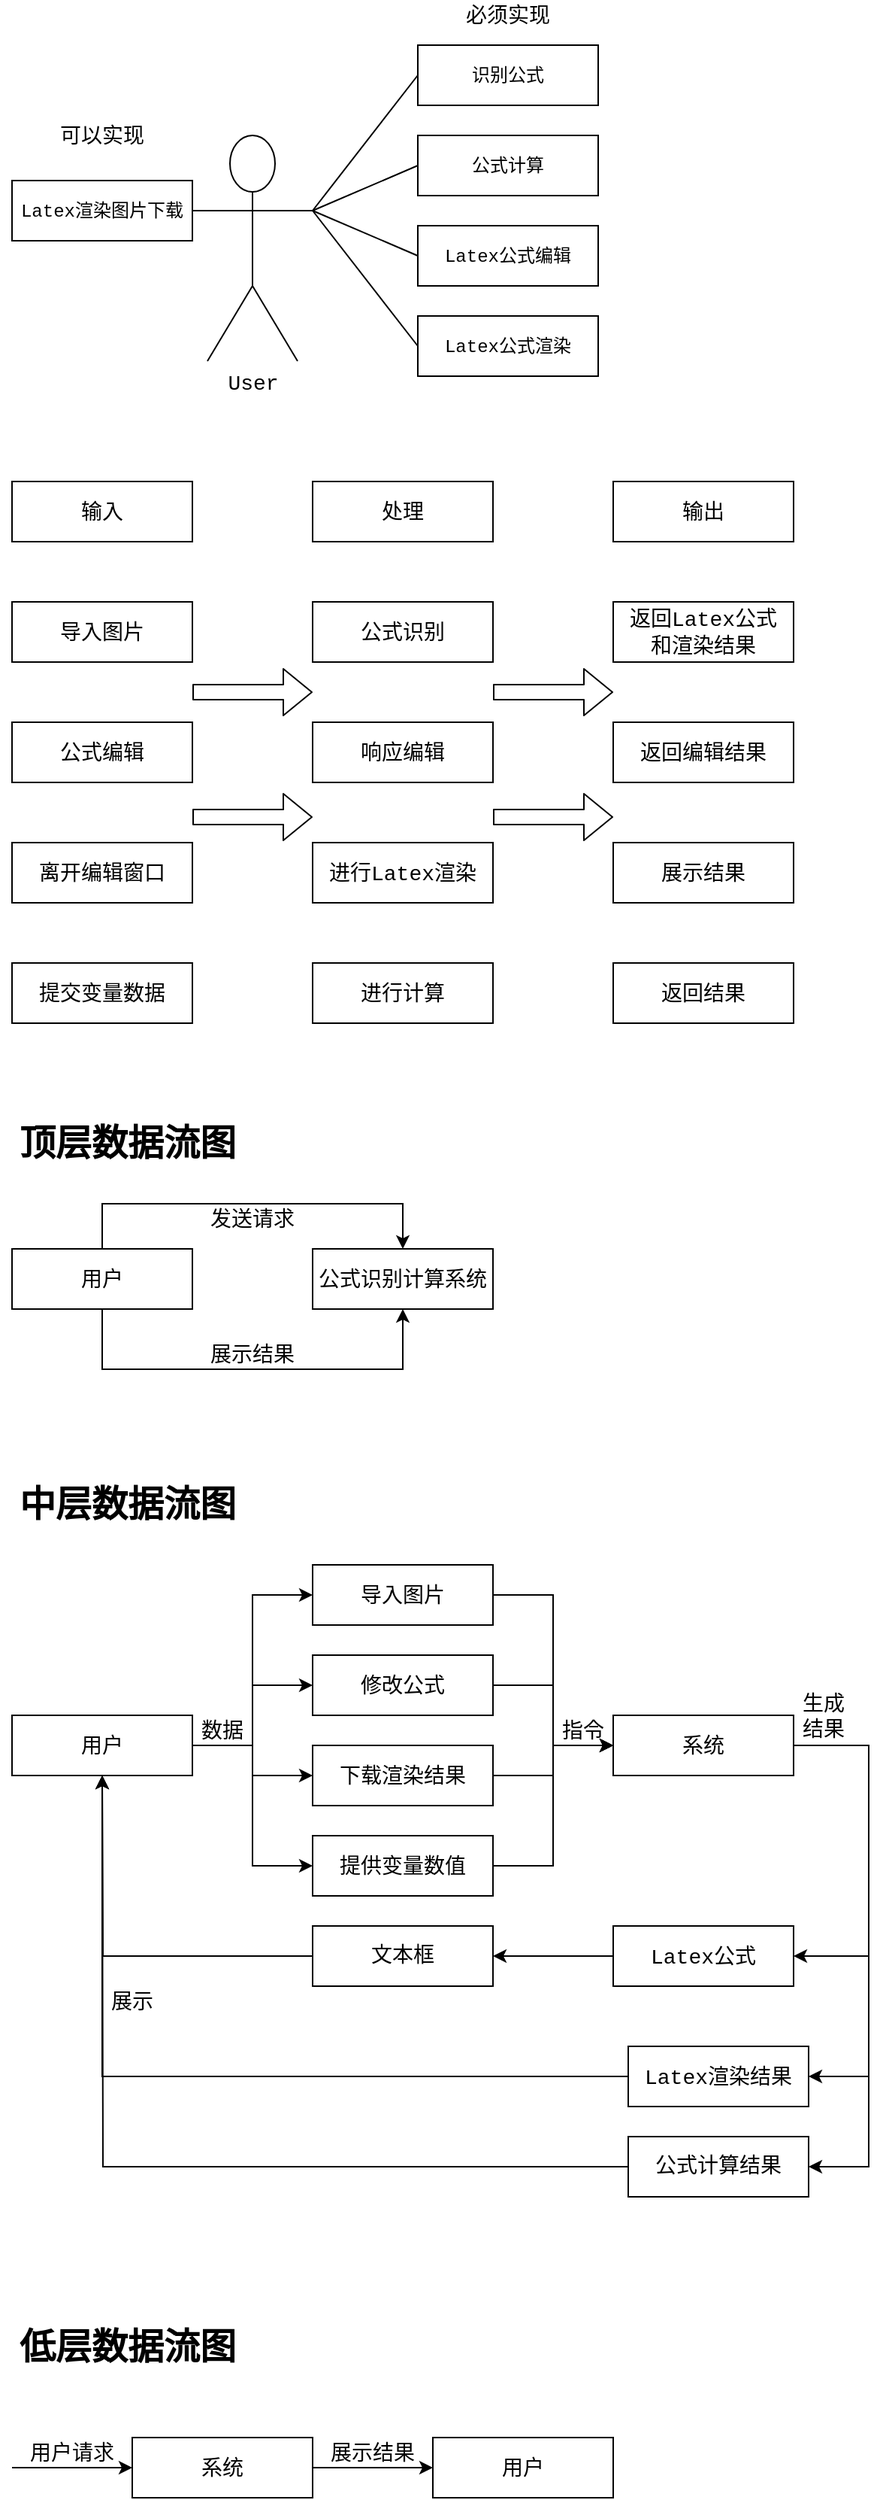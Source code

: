 <mxfile version="12.2.4" pages="1"><diagram id="RWEmQiOuJAzlAelfRRVs" name="Page-1"><mxGraphModel dx="1048" dy="552" grid="1" gridSize="10" guides="1" tooltips="1" connect="1" arrows="1" fold="1" page="1" pageScale="1" pageWidth="827" pageHeight="1169" math="0" shadow="0"><root><mxCell id="0"/><mxCell id="1" parent="0"/><mxCell id="6" value="&lt;font face=&quot;Courier New&quot; style=&quot;font-size: 14px&quot;&gt;User&lt;/font&gt;" style="shape=umlActor;verticalLabelPosition=bottom;labelBackgroundColor=#ffffff;verticalAlign=top;html=1;outlineConnect=0;" parent="1" vertex="1"><mxGeometry x="170" y="130" width="60" height="150" as="geometry"/></mxCell><mxCell id="7" value="" style="endArrow=none;html=1;" parent="1" edge="1"><mxGeometry width="50" height="50" relative="1" as="geometry"><mxPoint x="240" y="180" as="sourcePoint"/><mxPoint x="310" y="90" as="targetPoint"/></mxGeometry></mxCell><mxCell id="8" value="识别公式" style="rounded=0;whiteSpace=wrap;html=1;" parent="1" vertex="1"><mxGeometry x="310" y="70" width="120" height="40" as="geometry"/></mxCell><mxCell id="9" value="公式计算" style="rounded=0;whiteSpace=wrap;html=1;" parent="1" vertex="1"><mxGeometry x="310" y="130" width="120" height="40" as="geometry"/></mxCell><mxCell id="10" value="&lt;font face=&quot;Courier New&quot;&gt;Latex&lt;/font&gt;公式编辑" style="rounded=0;whiteSpace=wrap;html=1;" parent="1" vertex="1"><mxGeometry x="310" y="190" width="120" height="40" as="geometry"/></mxCell><mxCell id="11" value="&lt;font face=&quot;Courier New&quot;&gt;Latex&lt;/font&gt;公式渲染" style="rounded=0;whiteSpace=wrap;html=1;" parent="1" vertex="1"><mxGeometry x="310" y="250" width="120" height="40" as="geometry"/></mxCell><mxCell id="12" value="&lt;font face=&quot;Courier New&quot;&gt;Latex&lt;/font&gt;渲染图片下载" style="rounded=0;whiteSpace=wrap;html=1;" parent="1" vertex="1"><mxGeometry x="40" y="160" width="120" height="40" as="geometry"/></mxCell><mxCell id="13" value="" style="endArrow=none;html=1;entryX=1;entryY=0.5;entryDx=0;entryDy=0;exitX=0;exitY=0.333;exitDx=0;exitDy=0;exitPerimeter=0;" parent="1" source="6" target="12" edge="1"><mxGeometry width="50" height="50" relative="1" as="geometry"><mxPoint x="40" y="360" as="sourcePoint"/><mxPoint x="90" y="310" as="targetPoint"/></mxGeometry></mxCell><mxCell id="14" value="" style="endArrow=none;html=1;entryX=0;entryY=0.5;entryDx=0;entryDy=0;" parent="1" target="9" edge="1"><mxGeometry width="50" height="50" relative="1" as="geometry"><mxPoint x="240" y="180" as="sourcePoint"/><mxPoint x="320" y="100" as="targetPoint"/></mxGeometry></mxCell><mxCell id="15" value="" style="endArrow=none;html=1;entryX=0;entryY=0.5;entryDx=0;entryDy=0;" parent="1" target="10" edge="1"><mxGeometry width="50" height="50" relative="1" as="geometry"><mxPoint x="240" y="180" as="sourcePoint"/><mxPoint x="330" y="110" as="targetPoint"/></mxGeometry></mxCell><mxCell id="16" value="" style="endArrow=none;html=1;entryX=0;entryY=0.5;entryDx=0;entryDy=0;" parent="1" target="11" edge="1"><mxGeometry width="50" height="50" relative="1" as="geometry"><mxPoint x="240" y="180" as="sourcePoint"/><mxPoint x="340" y="120" as="targetPoint"/></mxGeometry></mxCell><mxCell id="17" value="" style="endArrow=none;html=1;entryX=1;entryY=0.333;entryDx=0;entryDy=0;entryPerimeter=0;" parent="1" target="6" edge="1"><mxGeometry width="50" height="50" relative="1" as="geometry"><mxPoint x="240" y="180" as="sourcePoint"/><mxPoint x="90" y="310" as="targetPoint"/></mxGeometry></mxCell><mxCell id="18" value="&lt;font style=&quot;font-size: 14px&quot;&gt;可以实现&lt;/font&gt;" style="text;html=1;strokeColor=none;fillColor=none;align=center;verticalAlign=middle;whiteSpace=wrap;rounded=0;" parent="1" vertex="1"><mxGeometry x="70" y="120" width="60" height="20" as="geometry"/></mxCell><mxCell id="20" value="&lt;font style=&quot;font-size: 14px&quot;&gt;必须实现&lt;/font&gt;" style="text;html=1;strokeColor=none;fillColor=none;align=center;verticalAlign=middle;whiteSpace=wrap;rounded=0;" parent="1" vertex="1"><mxGeometry x="340" y="40" width="60" height="20" as="geometry"/></mxCell><mxCell id="21" value="&lt;font style=&quot;font-size: 14px&quot;&gt;输入&lt;/font&gt;" style="rounded=0;whiteSpace=wrap;html=1;" parent="1" vertex="1"><mxGeometry x="40" y="360" width="120" height="40" as="geometry"/></mxCell><mxCell id="22" value="&lt;span style=&quot;font-size: 14px&quot;&gt;处理&lt;/span&gt;" style="rounded=0;whiteSpace=wrap;html=1;" parent="1" vertex="1"><mxGeometry x="240" y="360" width="120" height="40" as="geometry"/></mxCell><mxCell id="23" value="&lt;span style=&quot;font-size: 14px&quot;&gt;输出&lt;/span&gt;" style="rounded=0;whiteSpace=wrap;html=1;" parent="1" vertex="1"><mxGeometry x="440" y="360" width="120" height="40" as="geometry"/></mxCell><mxCell id="24" value="&lt;span style=&quot;font-size: 14px&quot;&gt;导入图片&lt;/span&gt;" style="rounded=0;whiteSpace=wrap;html=1;" parent="1" vertex="1"><mxGeometry x="40" y="440" width="120" height="40" as="geometry"/></mxCell><mxCell id="25" value="&lt;span style=&quot;font-size: 14px&quot;&gt;公式识别&lt;/span&gt;" style="rounded=0;whiteSpace=wrap;html=1;" parent="1" vertex="1"><mxGeometry x="240" y="440" width="120" height="40" as="geometry"/></mxCell><mxCell id="26" value="&lt;span style=&quot;font-size: 14px&quot;&gt;返回&lt;font face=&quot;Courier New&quot;&gt;Latex公式&lt;br&gt;&lt;/font&gt;和渲染结果&lt;/span&gt;" style="rounded=0;whiteSpace=wrap;html=1;" parent="1" vertex="1"><mxGeometry x="440" y="440" width="120" height="40" as="geometry"/></mxCell><mxCell id="27" value="&lt;span style=&quot;font-size: 14px&quot;&gt;公式编辑&lt;/span&gt;" style="rounded=0;whiteSpace=wrap;html=1;" parent="1" vertex="1"><mxGeometry x="40" y="520" width="120" height="40" as="geometry"/></mxCell><mxCell id="28" value="&lt;span style=&quot;font-size: 14px&quot;&gt;响应编辑&lt;/span&gt;" style="rounded=0;whiteSpace=wrap;html=1;" parent="1" vertex="1"><mxGeometry x="240" y="520" width="120" height="40" as="geometry"/></mxCell><mxCell id="29" value="&lt;span style=&quot;font-size: 14px&quot;&gt;返回编辑结果&lt;/span&gt;" style="rounded=0;whiteSpace=wrap;html=1;" parent="1" vertex="1"><mxGeometry x="440" y="520" width="120" height="40" as="geometry"/></mxCell><mxCell id="30" value="&lt;span style=&quot;font-size: 14px&quot;&gt;离开编辑窗口&lt;/span&gt;" style="rounded=0;whiteSpace=wrap;html=1;" parent="1" vertex="1"><mxGeometry x="40" y="600" width="120" height="40" as="geometry"/></mxCell><mxCell id="31" value="&lt;span style=&quot;font-size: 14px&quot;&gt;进行&lt;font face=&quot;Courier New&quot;&gt;Latex&lt;/font&gt;渲染&lt;/span&gt;" style="rounded=0;whiteSpace=wrap;html=1;" parent="1" vertex="1"><mxGeometry x="240" y="600" width="120" height="40" as="geometry"/></mxCell><mxCell id="32" value="&lt;span style=&quot;font-size: 14px&quot;&gt;展示结果&lt;/span&gt;" style="rounded=0;whiteSpace=wrap;html=1;" parent="1" vertex="1"><mxGeometry x="440" y="600" width="120" height="40" as="geometry"/></mxCell><mxCell id="33" value="&lt;span style=&quot;font-size: 14px&quot;&gt;提交变量数据&lt;/span&gt;" style="rounded=0;whiteSpace=wrap;html=1;" parent="1" vertex="1"><mxGeometry x="40" y="680" width="120" height="40" as="geometry"/></mxCell><mxCell id="34" value="&lt;span style=&quot;font-size: 14px&quot;&gt;进行计算&lt;/span&gt;" style="rounded=0;whiteSpace=wrap;html=1;" parent="1" vertex="1"><mxGeometry x="240" y="680" width="120" height="40" as="geometry"/></mxCell><mxCell id="35" value="&lt;span style=&quot;font-size: 14px&quot;&gt;返回结果&lt;/span&gt;" style="rounded=0;whiteSpace=wrap;html=1;" parent="1" vertex="1"><mxGeometry x="440" y="680" width="120" height="40" as="geometry"/></mxCell><mxCell id="36" value="" style="shape=flexArrow;endArrow=classic;html=1;" parent="1" edge="1"><mxGeometry width="50" height="50" relative="1" as="geometry"><mxPoint x="160" y="500" as="sourcePoint"/><mxPoint x="240" y="500" as="targetPoint"/></mxGeometry></mxCell><mxCell id="37" value="" style="shape=flexArrow;endArrow=classic;html=1;" parent="1" edge="1"><mxGeometry width="50" height="50" relative="1" as="geometry"><mxPoint x="160" y="583" as="sourcePoint"/><mxPoint x="240" y="583" as="targetPoint"/></mxGeometry></mxCell><mxCell id="38" value="" style="shape=flexArrow;endArrow=classic;html=1;" parent="1" edge="1"><mxGeometry width="50" height="50" relative="1" as="geometry"><mxPoint x="360" y="500" as="sourcePoint"/><mxPoint x="440" y="500" as="targetPoint"/></mxGeometry></mxCell><mxCell id="39" value="" style="shape=flexArrow;endArrow=classic;html=1;" parent="1" edge="1"><mxGeometry width="50" height="50" relative="1" as="geometry"><mxPoint x="360" y="583" as="sourcePoint"/><mxPoint x="440" y="583" as="targetPoint"/></mxGeometry></mxCell><mxCell id="43" value="" style="edgeStyle=orthogonalEdgeStyle;rounded=0;orthogonalLoop=1;jettySize=auto;html=1;entryX=0.5;entryY=0;entryDx=0;entryDy=0;" parent="1" source="40" target="42" edge="1"><mxGeometry relative="1" as="geometry"><mxPoint x="200" y="840" as="targetPoint"/><Array as="points"><mxPoint x="100" y="840"/><mxPoint x="300" y="840"/></Array></mxGeometry></mxCell><mxCell id="45" value="" style="edgeStyle=orthogonalEdgeStyle;rounded=0;orthogonalLoop=1;jettySize=auto;html=1;entryX=0.5;entryY=1;entryDx=0;entryDy=0;" parent="1" source="40" target="42" edge="1"><mxGeometry relative="1" as="geometry"><mxPoint x="190" y="960" as="targetPoint"/><Array as="points"><mxPoint x="100" y="950"/><mxPoint x="300" y="950"/></Array></mxGeometry></mxCell><mxCell id="40" value="&lt;span style=&quot;font-size: 14px&quot;&gt;用户&lt;/span&gt;" style="rounded=0;whiteSpace=wrap;html=1;" parent="1" vertex="1"><mxGeometry x="40" y="870" width="120" height="40" as="geometry"/></mxCell><mxCell id="41" value="&lt;h1&gt;顶层数据流图&lt;/h1&gt;" style="text;html=1;strokeColor=none;fillColor=none;spacing=5;spacingTop=-20;whiteSpace=wrap;overflow=hidden;rounded=0;" parent="1" vertex="1"><mxGeometry x="40" y="780" width="190" height="40" as="geometry"/></mxCell><mxCell id="42" value="&lt;span style=&quot;font-size: 14px&quot;&gt;公式识别计算系统&lt;/span&gt;" style="rounded=0;whiteSpace=wrap;html=1;" parent="1" vertex="1"><mxGeometry x="240" y="870" width="120" height="40" as="geometry"/></mxCell><mxCell id="46" value="&lt;font style=&quot;font-size: 14px&quot;&gt;发送请求&lt;/font&gt;" style="text;html=1;strokeColor=none;fillColor=none;align=center;verticalAlign=middle;whiteSpace=wrap;rounded=0;" parent="1" vertex="1"><mxGeometry x="170" y="840" width="60" height="20" as="geometry"/></mxCell><mxCell id="48" value="&lt;span style=&quot;font-size: 14px&quot;&gt;展示结果&lt;/span&gt;" style="text;html=1;strokeColor=none;fillColor=none;align=center;verticalAlign=middle;whiteSpace=wrap;rounded=0;" parent="1" vertex="1"><mxGeometry x="170" y="930" width="60" height="20" as="geometry"/></mxCell><mxCell id="49" value="&lt;h1&gt;中层数据流图&lt;/h1&gt;" style="text;html=1;strokeColor=none;fillColor=none;spacing=5;spacingTop=-20;whiteSpace=wrap;overflow=hidden;rounded=0;" parent="1" vertex="1"><mxGeometry x="40" y="1020" width="190" height="40" as="geometry"/></mxCell><mxCell id="55" style="edgeStyle=orthogonalEdgeStyle;rounded=0;orthogonalLoop=1;jettySize=auto;html=1;entryX=0;entryY=0.5;entryDx=0;entryDy=0;" parent="1" source="50" target="52" edge="1"><mxGeometry relative="1" as="geometry"/></mxCell><mxCell id="56" style="edgeStyle=orthogonalEdgeStyle;rounded=0;orthogonalLoop=1;jettySize=auto;html=1;entryX=0;entryY=0.5;entryDx=0;entryDy=0;" parent="1" source="50" target="53" edge="1"><mxGeometry relative="1" as="geometry"/></mxCell><mxCell id="57" style="edgeStyle=orthogonalEdgeStyle;rounded=0;orthogonalLoop=1;jettySize=auto;html=1;entryX=0;entryY=0.5;entryDx=0;entryDy=0;" parent="1" source="50" target="51" edge="1"><mxGeometry relative="1" as="geometry"/></mxCell><mxCell id="58" style="edgeStyle=orthogonalEdgeStyle;rounded=0;orthogonalLoop=1;jettySize=auto;html=1;entryX=0;entryY=0.5;entryDx=0;entryDy=0;" parent="1" source="50" target="54" edge="1"><mxGeometry relative="1" as="geometry"/></mxCell><mxCell id="50" value="&lt;span style=&quot;font-size: 14px&quot;&gt;用户&lt;/span&gt;" style="rounded=0;whiteSpace=wrap;html=1;" parent="1" vertex="1"><mxGeometry x="40" y="1180" width="120" height="40" as="geometry"/></mxCell><mxCell id="62" style="edgeStyle=orthogonalEdgeStyle;rounded=0;orthogonalLoop=1;jettySize=auto;html=1;entryX=0;entryY=0.5;entryDx=0;entryDy=0;" parent="1" source="51" target="61" edge="1"><mxGeometry relative="1" as="geometry"/></mxCell><mxCell id="51" value="&lt;span style=&quot;font-size: 14px&quot;&gt;导入图片&lt;/span&gt;" style="rounded=0;whiteSpace=wrap;html=1;" parent="1" vertex="1"><mxGeometry x="240" y="1080" width="120" height="40" as="geometry"/></mxCell><mxCell id="63" style="edgeStyle=orthogonalEdgeStyle;rounded=0;orthogonalLoop=1;jettySize=auto;html=1;" parent="1" source="52" edge="1"><mxGeometry relative="1" as="geometry"><mxPoint x="440" y="1200" as="targetPoint"/><Array as="points"><mxPoint x="400" y="1160"/><mxPoint x="400" y="1200"/></Array></mxGeometry></mxCell><mxCell id="52" value="&lt;span style=&quot;font-size: 14px&quot;&gt;修改公式&lt;/span&gt;" style="rounded=0;whiteSpace=wrap;html=1;" parent="1" vertex="1"><mxGeometry x="240" y="1140" width="120" height="40" as="geometry"/></mxCell><mxCell id="64" style="edgeStyle=orthogonalEdgeStyle;rounded=0;orthogonalLoop=1;jettySize=auto;html=1;entryX=0;entryY=0.5;entryDx=0;entryDy=0;" parent="1" source="53" target="61" edge="1"><mxGeometry relative="1" as="geometry"/></mxCell><mxCell id="53" value="&lt;span style=&quot;font-size: 14px&quot;&gt;下载渲染结果&lt;/span&gt;" style="rounded=0;whiteSpace=wrap;html=1;" parent="1" vertex="1"><mxGeometry x="240" y="1200" width="120" height="40" as="geometry"/></mxCell><mxCell id="65" style="edgeStyle=orthogonalEdgeStyle;rounded=0;orthogonalLoop=1;jettySize=auto;html=1;entryX=0;entryY=0.5;entryDx=0;entryDy=0;" parent="1" source="54" target="61" edge="1"><mxGeometry relative="1" as="geometry"/></mxCell><mxCell id="54" value="&lt;span style=&quot;font-size: 14px&quot;&gt;提供变量数值&lt;/span&gt;" style="rounded=0;whiteSpace=wrap;html=1;" parent="1" vertex="1"><mxGeometry x="240" y="1260" width="120" height="40" as="geometry"/></mxCell><mxCell id="59" value="&lt;span style=&quot;font-size: 14px&quot;&gt;数据&lt;/span&gt;" style="text;html=1;strokeColor=none;fillColor=none;align=center;verticalAlign=middle;whiteSpace=wrap;rounded=0;" parent="1" vertex="1"><mxGeometry x="160" y="1180" width="40" height="20" as="geometry"/></mxCell><mxCell id="75" style="edgeStyle=orthogonalEdgeStyle;rounded=0;orthogonalLoop=1;jettySize=auto;html=1;entryX=1;entryY=0.5;entryDx=0;entryDy=0;" parent="1" source="61" target="68" edge="1"><mxGeometry relative="1" as="geometry"><Array as="points"><mxPoint x="610" y="1200"/><mxPoint x="610" y="1340"/></Array></mxGeometry></mxCell><mxCell id="76" style="edgeStyle=orthogonalEdgeStyle;rounded=0;orthogonalLoop=1;jettySize=auto;html=1;entryX=1;entryY=0.5;entryDx=0;entryDy=0;" parent="1" source="61" target="69" edge="1"><mxGeometry relative="1" as="geometry"><Array as="points"><mxPoint x="610" y="1200"/><mxPoint x="610" y="1420"/></Array></mxGeometry></mxCell><mxCell id="77" style="edgeStyle=orthogonalEdgeStyle;rounded=0;orthogonalLoop=1;jettySize=auto;html=1;entryX=1;entryY=0.5;entryDx=0;entryDy=0;" parent="1" source="61" target="70" edge="1"><mxGeometry relative="1" as="geometry"><Array as="points"><mxPoint x="610" y="1200"/><mxPoint x="610" y="1480"/></Array></mxGeometry></mxCell><mxCell id="61" value="&lt;span style=&quot;font-size: 14px&quot;&gt;系统&lt;/span&gt;" style="rounded=0;whiteSpace=wrap;html=1;" parent="1" vertex="1"><mxGeometry x="440" y="1180" width="120" height="40" as="geometry"/></mxCell><mxCell id="66" value="&lt;span style=&quot;font-size: 14px&quot;&gt;指令&lt;/span&gt;" style="text;html=1;strokeColor=none;fillColor=none;align=center;verticalAlign=middle;whiteSpace=wrap;rounded=0;" parent="1" vertex="1"><mxGeometry x="400" y="1180" width="40" height="20" as="geometry"/></mxCell><mxCell id="79" value="" style="edgeStyle=orthogonalEdgeStyle;rounded=0;orthogonalLoop=1;jettySize=auto;html=1;" parent="1" source="68" target="78" edge="1"><mxGeometry relative="1" as="geometry"/></mxCell><mxCell id="68" value="&lt;span style=&quot;font-size: 14px&quot;&gt;&lt;font face=&quot;Courier New&quot;&gt;Latex&lt;/font&gt;公式&lt;/span&gt;" style="rounded=0;whiteSpace=wrap;html=1;" parent="1" vertex="1"><mxGeometry x="440" y="1320" width="120" height="40" as="geometry"/></mxCell><mxCell id="85" style="edgeStyle=orthogonalEdgeStyle;rounded=0;orthogonalLoop=1;jettySize=auto;html=1;" parent="1" source="78" edge="1"><mxGeometry relative="1" as="geometry"><mxPoint x="100" y="1220" as="targetPoint"/></mxGeometry></mxCell><mxCell id="78" value="&lt;font face=&quot;Courier New&quot;&gt;&lt;span style=&quot;font-size: 14px&quot;&gt;文本框&lt;/span&gt;&lt;/font&gt;" style="rounded=0;whiteSpace=wrap;html=1;" parent="1" vertex="1"><mxGeometry x="240" y="1320" width="120" height="40" as="geometry"/></mxCell><mxCell id="81" style="edgeStyle=orthogonalEdgeStyle;rounded=0;orthogonalLoop=1;jettySize=auto;html=1;entryX=0.5;entryY=1;entryDx=0;entryDy=0;" parent="1" source="69" target="50" edge="1"><mxGeometry relative="1" as="geometry"/></mxCell><mxCell id="69" value="&lt;span style=&quot;font-size: 14px&quot;&gt;&lt;font face=&quot;Courier New&quot;&gt;Latex渲染结果&lt;/font&gt;&lt;/span&gt;" style="rounded=0;whiteSpace=wrap;html=1;" parent="1" vertex="1"><mxGeometry x="450" y="1400" width="120" height="40" as="geometry"/></mxCell><mxCell id="82" style="edgeStyle=orthogonalEdgeStyle;rounded=0;orthogonalLoop=1;jettySize=auto;html=1;" parent="1" source="70" edge="1"><mxGeometry relative="1" as="geometry"><mxPoint x="100" y="1220" as="targetPoint"/></mxGeometry></mxCell><mxCell id="70" value="&lt;font face=&quot;Courier New&quot;&gt;&lt;span style=&quot;font-size: 14px&quot;&gt;公式计算结果&lt;/span&gt;&lt;/font&gt;" style="rounded=0;whiteSpace=wrap;html=1;" parent="1" vertex="1"><mxGeometry x="450" y="1460" width="120" height="40" as="geometry"/></mxCell><mxCell id="74" value="&lt;span style=&quot;font-size: 14px&quot;&gt;生成结果&lt;/span&gt;" style="text;html=1;strokeColor=none;fillColor=none;align=center;verticalAlign=middle;whiteSpace=wrap;rounded=0;" parent="1" vertex="1"><mxGeometry x="560" y="1170" width="40" height="20" as="geometry"/></mxCell><mxCell id="84" value="&lt;span style=&quot;font-size: 14px&quot;&gt;展示&lt;/span&gt;" style="text;html=1;strokeColor=none;fillColor=none;align=center;verticalAlign=middle;whiteSpace=wrap;rounded=0;" parent="1" vertex="1"><mxGeometry x="100" y="1360" width="40" height="20" as="geometry"/></mxCell><mxCell id="86" value="&lt;h1&gt;低层数据流图&lt;/h1&gt;" style="text;html=1;strokeColor=none;fillColor=none;spacing=5;spacingTop=-20;whiteSpace=wrap;overflow=hidden;rounded=0;" parent="1" vertex="1"><mxGeometry x="40" y="1580" width="190" height="40" as="geometry"/></mxCell><mxCell id="91" value="" style="edgeStyle=orthogonalEdgeStyle;rounded=0;orthogonalLoop=1;jettySize=auto;html=1;" parent="1" source="87" target="90" edge="1"><mxGeometry relative="1" as="geometry"/></mxCell><mxCell id="87" value="&lt;span style=&quot;font-size: 14px&quot;&gt;系统&lt;/span&gt;" style="rounded=0;whiteSpace=wrap;html=1;" parent="1" vertex="1"><mxGeometry x="120" y="1660" width="120" height="40" as="geometry"/></mxCell><mxCell id="90" value="&lt;span style=&quot;font-size: 14px&quot;&gt;用户&lt;/span&gt;" style="rounded=0;whiteSpace=wrap;html=1;" parent="1" vertex="1"><mxGeometry x="320" y="1660" width="120" height="40" as="geometry"/></mxCell><mxCell id="88" value="" style="endArrow=classic;html=1;entryX=0;entryY=0.5;entryDx=0;entryDy=0;" parent="1" target="87" edge="1"><mxGeometry width="50" height="50" relative="1" as="geometry"><mxPoint x="40" y="1680" as="sourcePoint"/><mxPoint x="90" y="1720" as="targetPoint"/></mxGeometry></mxCell><mxCell id="89" value="&lt;span style=&quot;font-size: 14px&quot;&gt;用户请求&lt;/span&gt;" style="text;html=1;strokeColor=none;fillColor=none;align=center;verticalAlign=middle;whiteSpace=wrap;rounded=0;" parent="1" vertex="1"><mxGeometry x="50" y="1660" width="60" height="20" as="geometry"/></mxCell><mxCell id="92" value="&lt;span style=&quot;font-size: 14px&quot;&gt;展示结果&lt;/span&gt;" style="text;html=1;strokeColor=none;fillColor=none;align=center;verticalAlign=middle;whiteSpace=wrap;rounded=0;" parent="1" vertex="1"><mxGeometry x="250" y="1660" width="60" height="20" as="geometry"/></mxCell></root></mxGraphModel></diagram></mxfile>